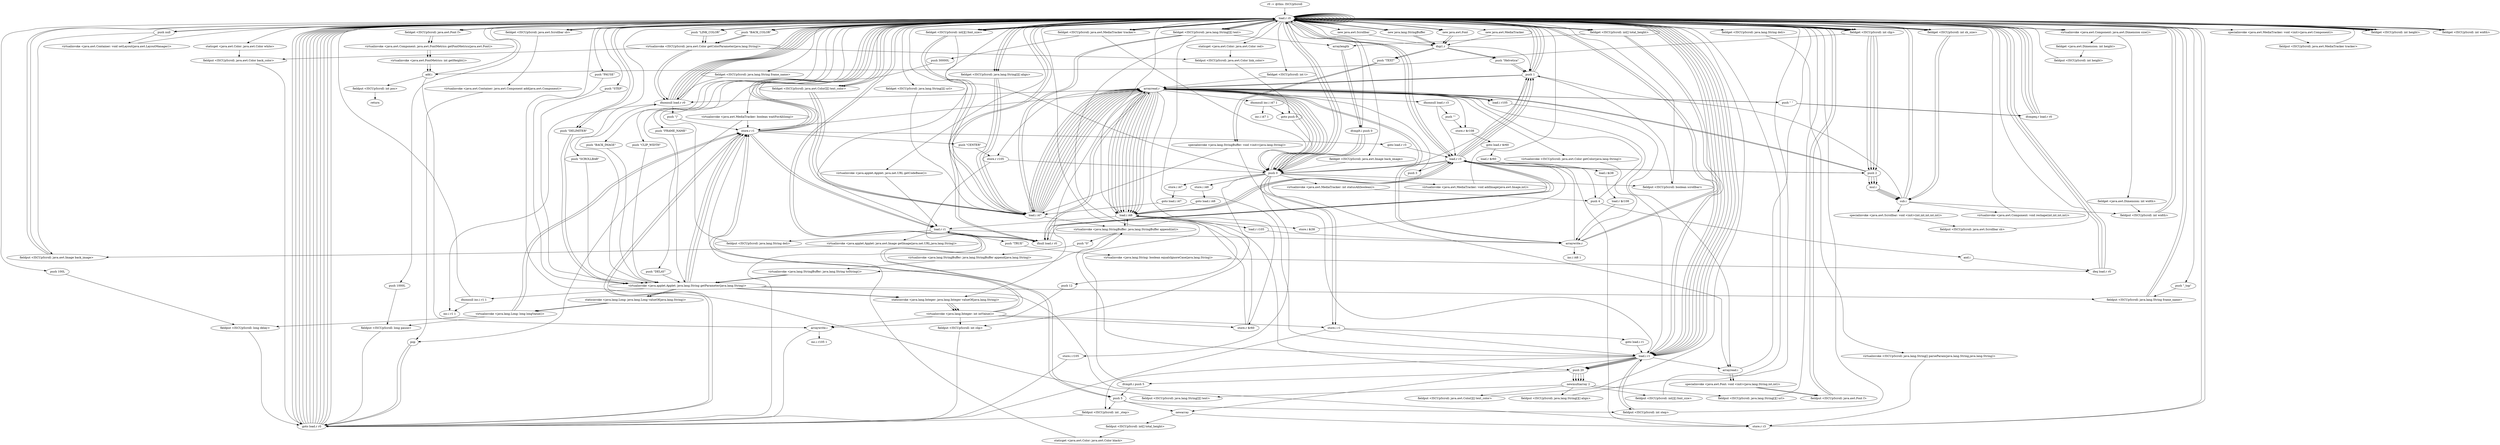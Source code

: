 digraph "" {
    "r0 := @this: ISCUpScroll"
    "load.r r0"
    "r0 := @this: ISCUpScroll"->"load.r r0";
    "push null"
    "load.r r0"->"push null";
    "virtualinvoke <java.awt.Container: void setLayout(java.awt.LayoutManager)>"
    "push null"->"virtualinvoke <java.awt.Container: void setLayout(java.awt.LayoutManager)>";
    "virtualinvoke <java.awt.Container: void setLayout(java.awt.LayoutManager)>"->"load.r r0";
    "load.r r0"->"load.r r0";
    "virtualinvoke <java.awt.Component: java.awt.Dimension size()>"
    "load.r r0"->"virtualinvoke <java.awt.Component: java.awt.Dimension size()>";
    "fieldget <java.awt.Dimension: int width>"
    "virtualinvoke <java.awt.Component: java.awt.Dimension size()>"->"fieldget <java.awt.Dimension: int width>";
    "fieldput <ISCUpScroll: int width>"
    "fieldget <java.awt.Dimension: int width>"->"fieldput <ISCUpScroll: int width>";
    "fieldput <ISCUpScroll: int width>"->"load.r r0";
    "load.r r0"->"load.r r0";
    "load.r r0"->"virtualinvoke <java.awt.Component: java.awt.Dimension size()>";
    "fieldget <java.awt.Dimension: int height>"
    "virtualinvoke <java.awt.Component: java.awt.Dimension size()>"->"fieldget <java.awt.Dimension: int height>";
    "fieldput <ISCUpScroll: int height>"
    "fieldget <java.awt.Dimension: int height>"->"fieldput <ISCUpScroll: int height>";
    "fieldput <ISCUpScroll: int height>"->"load.r r0";
    "new java.awt.MediaTracker"
    "load.r r0"->"new java.awt.MediaTracker";
    "dup1.r"
    "new java.awt.MediaTracker"->"dup1.r";
    "dup1.r"->"load.r r0";
    "specialinvoke <java.awt.MediaTracker: void <init>(java.awt.Component)>"
    "load.r r0"->"specialinvoke <java.awt.MediaTracker: void <init>(java.awt.Component)>";
    "fieldput <ISCUpScroll: java.awt.MediaTracker tracker>"
    "specialinvoke <java.awt.MediaTracker: void <init>(java.awt.Component)>"->"fieldput <ISCUpScroll: java.awt.MediaTracker tracker>";
    "fieldput <ISCUpScroll: java.awt.MediaTracker tracker>"->"load.r r0";
    "load.r r0"->"load.r r0";
    "push \"FRAME_NAME\""
    "load.r r0"->"push \"FRAME_NAME\"";
    "virtualinvoke <java.applet.Applet: java.lang.String getParameter(java.lang.String)>"
    "push \"FRAME_NAME\""->"virtualinvoke <java.applet.Applet: java.lang.String getParameter(java.lang.String)>";
    "fieldput <ISCUpScroll: java.lang.String frame_name>"
    "virtualinvoke <java.applet.Applet: java.lang.String getParameter(java.lang.String)>"->"fieldput <ISCUpScroll: java.lang.String frame_name>";
    "fieldput <ISCUpScroll: java.lang.String frame_name>"->"load.r r0";
    "fieldget <ISCUpScroll: java.lang.String frame_name>"
    "load.r r0"->"fieldget <ISCUpScroll: java.lang.String frame_name>";
    "ifnonnull load.r r0"
    "fieldget <ISCUpScroll: java.lang.String frame_name>"->"ifnonnull load.r r0";
    "ifnonnull load.r r0"->"load.r r0";
    "push \"_top\""
    "load.r r0"->"push \"_top\"";
    "push \"_top\""->"fieldput <ISCUpScroll: java.lang.String frame_name>";
    "fieldput <ISCUpScroll: java.lang.String frame_name>"->"load.r r0";
    "load.r r0"->"load.r r0";
    "push \"CLIP_WIDTH\""
    "load.r r0"->"push \"CLIP_WIDTH\"";
    "push \"CLIP_WIDTH\""->"virtualinvoke <java.applet.Applet: java.lang.String getParameter(java.lang.String)>";
    "staticinvoke <java.lang.Integer: java.lang.Integer valueOf(java.lang.String)>"
    "virtualinvoke <java.applet.Applet: java.lang.String getParameter(java.lang.String)>"->"staticinvoke <java.lang.Integer: java.lang.Integer valueOf(java.lang.String)>";
    "virtualinvoke <java.lang.Integer: int intValue()>"
    "staticinvoke <java.lang.Integer: java.lang.Integer valueOf(java.lang.String)>"->"virtualinvoke <java.lang.Integer: int intValue()>";
    "fieldput <ISCUpScroll: int clip>"
    "virtualinvoke <java.lang.Integer: int intValue()>"->"fieldput <ISCUpScroll: int clip>";
    "goto load.r r0"
    "fieldput <ISCUpScroll: int clip>"->"goto load.r r0";
    "goto load.r r0"->"load.r r0";
    "new java.awt.Scrollbar"
    "load.r r0"->"new java.awt.Scrollbar";
    "new java.awt.Scrollbar"->"dup1.r";
    "push 1"
    "dup1.r"->"push 1";
    "push 1"->"load.r r0";
    "fieldget <ISCUpScroll: int height>"
    "load.r r0"->"fieldget <ISCUpScroll: int height>";
    "fieldget <ISCUpScroll: int height>"->"load.r r0";
    "fieldget <ISCUpScroll: int clip>"
    "load.r r0"->"fieldget <ISCUpScroll: int clip>";
    "push 2"
    "fieldget <ISCUpScroll: int clip>"->"push 2";
    "mul.i"
    "push 2"->"mul.i";
    "sub.i"
    "mul.i"->"sub.i";
    "sub.i"->"push 1";
    "push 0"
    "push 1"->"push 0";
    "push 0"->"load.r r0";
    "load.r r0"->"fieldget <ISCUpScroll: int height>";
    "fieldget <ISCUpScroll: int height>"->"load.r r0";
    "load.r r0"->"fieldget <ISCUpScroll: int clip>";
    "fieldget <ISCUpScroll: int clip>"->"push 2";
    "push 2"->"mul.i";
    "mul.i"->"sub.i";
    "specialinvoke <java.awt.Scrollbar: void <init>(int,int,int,int,int)>"
    "sub.i"->"specialinvoke <java.awt.Scrollbar: void <init>(int,int,int,int,int)>";
    "fieldput <ISCUpScroll: java.awt.Scrollbar sb>"
    "specialinvoke <java.awt.Scrollbar: void <init>(int,int,int,int,int)>"->"fieldput <ISCUpScroll: java.awt.Scrollbar sb>";
    "fieldput <ISCUpScroll: java.awt.Scrollbar sb>"->"load.r r0";
    "fieldget <ISCUpScroll: java.awt.Scrollbar sb>"
    "load.r r0"->"fieldget <ISCUpScroll: java.awt.Scrollbar sb>";
    "fieldget <ISCUpScroll: java.awt.Scrollbar sb>"->"load.r r0";
    "fieldget <ISCUpScroll: int width>"
    "load.r r0"->"fieldget <ISCUpScroll: int width>";
    "fieldget <ISCUpScroll: int width>"->"load.r r0";
    "fieldget <ISCUpScroll: int sb_size>"
    "load.r r0"->"fieldget <ISCUpScroll: int sb_size>";
    "fieldget <ISCUpScroll: int sb_size>"->"sub.i";
    "sub.i"->"load.r r0";
    "load.r r0"->"fieldget <ISCUpScroll: int clip>";
    "fieldget <ISCUpScroll: int clip>"->"push 2";
    "push 2"->"mul.i";
    "mul.i"->"sub.i";
    "sub.i"->"load.r r0";
    "load.r r0"->"fieldget <ISCUpScroll: int clip>";
    "fieldget <ISCUpScroll: int clip>"->"load.r r0";
    "load.r r0"->"fieldget <ISCUpScroll: int sb_size>";
    "fieldget <ISCUpScroll: int sb_size>"->"load.r r0";
    "load.r r0"->"fieldget <ISCUpScroll: int clip>";
    "add.i"
    "fieldget <ISCUpScroll: int clip>"->"add.i";
    "add.i"->"load.r r0";
    "load.r r0"->"fieldget <ISCUpScroll: int height>";
    "fieldget <ISCUpScroll: int height>"->"load.r r0";
    "load.r r0"->"fieldget <ISCUpScroll: int clip>";
    "fieldget <ISCUpScroll: int clip>"->"push 2";
    "push 2"->"mul.i";
    "mul.i"->"sub.i";
    "virtualinvoke <java.awt.Component: void reshape(int,int,int,int)>"
    "sub.i"->"virtualinvoke <java.awt.Component: void reshape(int,int,int,int)>";
    "virtualinvoke <java.awt.Component: void reshape(int,int,int,int)>"->"load.r r0";
    "push \"SCROLLBAR\""
    "load.r r0"->"push \"SCROLLBAR\"";
    "push \"SCROLLBAR\""->"virtualinvoke <java.applet.Applet: java.lang.String getParameter(java.lang.String)>";
    "store.r r1"
    "virtualinvoke <java.applet.Applet: java.lang.String getParameter(java.lang.String)>"->"store.r r1";
    "load.r r1"
    "store.r r1"->"load.r r1";
    "ifnull load.r r0"
    "load.r r1"->"ifnull load.r r0";
    "ifnull load.r r0"->"load.r r1";
    "push \"TRUE\""
    "load.r r1"->"push \"TRUE\"";
    "virtualinvoke <java.lang.String: boolean equalsIgnoreCase(java.lang.String)>"
    "push \"TRUE\""->"virtualinvoke <java.lang.String: boolean equalsIgnoreCase(java.lang.String)>";
    "ifeq load.r r0"
    "virtualinvoke <java.lang.String: boolean equalsIgnoreCase(java.lang.String)>"->"ifeq load.r r0";
    "ifeq load.r r0"->"load.r r0";
    "load.r r0"->"push 1";
    "fieldput <ISCUpScroll: boolean scrollbar>"
    "push 1"->"fieldput <ISCUpScroll: boolean scrollbar>";
    "fieldput <ISCUpScroll: boolean scrollbar>"->"load.r r0";
    "load.r r0"->"load.r r0";
    "load.r r0"->"fieldget <ISCUpScroll: int width>";
    "fieldget <ISCUpScroll: int width>"->"load.r r0";
    "load.r r0"->"fieldget <ISCUpScroll: int sb_size>";
    "fieldget <ISCUpScroll: int sb_size>"->"sub.i";
    "sub.i"->"fieldput <ISCUpScroll: int width>";
    "fieldput <ISCUpScroll: int width>"->"load.r r0";
    "load.r r0"->"load.r r0";
    "load.r r0"->"fieldget <ISCUpScroll: java.awt.Scrollbar sb>";
    "virtualinvoke <java.awt.Container: java.awt.Component add(java.awt.Component)>"
    "fieldget <ISCUpScroll: java.awt.Scrollbar sb>"->"virtualinvoke <java.awt.Container: java.awt.Component add(java.awt.Component)>";
    "pop"
    "virtualinvoke <java.awt.Container: java.awt.Component add(java.awt.Component)>"->"pop";
    "pop"->"goto load.r r0";
    "goto load.r r0"->"load.r r0";
    "load.r r0"->"load.r r0";
    "push \"DELAY\""
    "load.r r0"->"push \"DELAY\"";
    "push \"DELAY\""->"virtualinvoke <java.applet.Applet: java.lang.String getParameter(java.lang.String)>";
    "staticinvoke <java.lang.Long: java.lang.Long valueOf(java.lang.String)>"
    "virtualinvoke <java.applet.Applet: java.lang.String getParameter(java.lang.String)>"->"staticinvoke <java.lang.Long: java.lang.Long valueOf(java.lang.String)>";
    "virtualinvoke <java.lang.Long: long longValue()>"
    "staticinvoke <java.lang.Long: java.lang.Long valueOf(java.lang.String)>"->"virtualinvoke <java.lang.Long: long longValue()>";
    "fieldput <ISCUpScroll: long delay>"
    "virtualinvoke <java.lang.Long: long longValue()>"->"fieldput <ISCUpScroll: long delay>";
    "fieldput <ISCUpScroll: long delay>"->"goto load.r r0";
    "goto load.r r0"->"load.r r0";
    "load.r r0"->"load.r r0";
    "push \"PAUSE\""
    "load.r r0"->"push \"PAUSE\"";
    "push \"PAUSE\""->"virtualinvoke <java.applet.Applet: java.lang.String getParameter(java.lang.String)>";
    "virtualinvoke <java.applet.Applet: java.lang.String getParameter(java.lang.String)>"->"staticinvoke <java.lang.Long: java.lang.Long valueOf(java.lang.String)>";
    "staticinvoke <java.lang.Long: java.lang.Long valueOf(java.lang.String)>"->"virtualinvoke <java.lang.Long: long longValue()>";
    "fieldput <ISCUpScroll: long pause>"
    "virtualinvoke <java.lang.Long: long longValue()>"->"fieldput <ISCUpScroll: long pause>";
    "fieldput <ISCUpScroll: long pause>"->"goto load.r r0";
    "goto load.r r0"->"load.r r0";
    "load.r r0"->"load.r r0";
    "load.r r0"->"load.r r0";
    "push \"STEP\""
    "load.r r0"->"push \"STEP\"";
    "push \"STEP\""->"virtualinvoke <java.applet.Applet: java.lang.String getParameter(java.lang.String)>";
    "virtualinvoke <java.applet.Applet: java.lang.String getParameter(java.lang.String)>"->"staticinvoke <java.lang.Integer: java.lang.Integer valueOf(java.lang.String)>";
    "staticinvoke <java.lang.Integer: java.lang.Integer valueOf(java.lang.String)>"->"virtualinvoke <java.lang.Integer: int intValue()>";
    "store.i r1"
    "virtualinvoke <java.lang.Integer: int intValue()>"->"store.i r1";
    "load.i r1"
    "store.i r1"->"load.i r1";
    "fieldput <ISCUpScroll: int step>"
    "load.i r1"->"fieldput <ISCUpScroll: int step>";
    "fieldput <ISCUpScroll: int step>"->"load.i r1";
    "fieldput <ISCUpScroll: int _step>"
    "load.i r1"->"fieldput <ISCUpScroll: int _step>";
    "fieldput <ISCUpScroll: int _step>"->"goto load.r r0";
    "goto load.r r0"->"load.r r0";
    "push \"DELIMITER\""
    "load.r r0"->"push \"DELIMITER\"";
    "push \"DELIMITER\""->"virtualinvoke <java.applet.Applet: java.lang.String getParameter(java.lang.String)>";
    "virtualinvoke <java.applet.Applet: java.lang.String getParameter(java.lang.String)>"->"ifnonnull load.r r0";
    "push \"|\""
    "ifnonnull load.r r0"->"push \"|\"";
    "push \"|\""->"store.r r1";
    "store.r r1"->"goto load.r r0";
    "goto load.r r0"->"load.r r0";
    "load.r r0"->"load.r r1";
    "fieldput <ISCUpScroll: java.lang.String deli>"
    "load.r r1"->"fieldput <ISCUpScroll: java.lang.String deli>";
    "fieldput <ISCUpScroll: java.lang.String deli>"->"load.r r0";
    "push \"BACK_IMAGE\""
    "load.r r0"->"push \"BACK_IMAGE\"";
    "push \"BACK_IMAGE\""->"virtualinvoke <java.applet.Applet: java.lang.String getParameter(java.lang.String)>";
    "virtualinvoke <java.applet.Applet: java.lang.String getParameter(java.lang.String)>"->"store.r r1";
    "store.r r1"->"load.r r1";
    "load.r r1"->"ifnull load.r r0";
    "ifnull load.r r0"->"load.r r0";
    "load.r r0"->"load.r r0";
    "load.r r0"->"load.r r0";
    "virtualinvoke <java.applet.Applet: java.net.URL getCodeBase()>"
    "load.r r0"->"virtualinvoke <java.applet.Applet: java.net.URL getCodeBase()>";
    "virtualinvoke <java.applet.Applet: java.net.URL getCodeBase()>"->"load.r r1";
    "virtualinvoke <java.applet.Applet: java.awt.Image getImage(java.net.URL,java.lang.String)>"
    "load.r r1"->"virtualinvoke <java.applet.Applet: java.awt.Image getImage(java.net.URL,java.lang.String)>";
    "fieldput <ISCUpScroll: java.awt.Image back_image>"
    "virtualinvoke <java.applet.Applet: java.awt.Image getImage(java.net.URL,java.lang.String)>"->"fieldput <ISCUpScroll: java.awt.Image back_image>";
    "fieldput <ISCUpScroll: java.awt.Image back_image>"->"load.r r0";
    "fieldget <ISCUpScroll: java.awt.MediaTracker tracker>"
    "load.r r0"->"fieldget <ISCUpScroll: java.awt.MediaTracker tracker>";
    "fieldget <ISCUpScroll: java.awt.MediaTracker tracker>"->"load.r r0";
    "fieldget <ISCUpScroll: java.awt.Image back_image>"
    "load.r r0"->"fieldget <ISCUpScroll: java.awt.Image back_image>";
    "fieldget <ISCUpScroll: java.awt.Image back_image>"->"push 0";
    "virtualinvoke <java.awt.MediaTracker: void addImage(java.awt.Image,int)>"
    "push 0"->"virtualinvoke <java.awt.MediaTracker: void addImage(java.awt.Image,int)>";
    "virtualinvoke <java.awt.MediaTracker: void addImage(java.awt.Image,int)>"->"load.r r0";
    "load.r r0"->"fieldget <ISCUpScroll: java.awt.MediaTracker tracker>";
    "push 30000L"
    "fieldget <ISCUpScroll: java.awt.MediaTracker tracker>"->"push 30000L";
    "virtualinvoke <java.awt.MediaTracker: boolean waitForAll(long)>"
    "push 30000L"->"virtualinvoke <java.awt.MediaTracker: boolean waitForAll(long)>";
    "virtualinvoke <java.awt.MediaTracker: boolean waitForAll(long)>"->"pop";
    "pop"->"goto load.r r0";
    "goto load.r r0"->"load.r r0";
    "load.r r0"->"fieldget <ISCUpScroll: java.awt.MediaTracker tracker>";
    "fieldget <ISCUpScroll: java.awt.MediaTracker tracker>"->"push 0";
    "virtualinvoke <java.awt.MediaTracker: int statusAll(boolean)>"
    "push 0"->"virtualinvoke <java.awt.MediaTracker: int statusAll(boolean)>";
    "push 4"
    "virtualinvoke <java.awt.MediaTracker: int statusAll(boolean)>"->"push 4";
    "and.i"
    "push 4"->"and.i";
    "and.i"->"ifeq load.r r0";
    "ifeq load.r r0"->"load.r r0";
    "load.r r0"->"push null";
    "push null"->"fieldput <ISCUpScroll: java.awt.Image back_image>";
    "fieldput <ISCUpScroll: java.awt.Image back_image>"->"load.r r0";
    "push \"BACK_COLOR\""
    "load.r r0"->"push \"BACK_COLOR\"";
    "virtualinvoke <ISCUpScroll: java.awt.Color getColorParameter(java.lang.String)>"
    "push \"BACK_COLOR\""->"virtualinvoke <ISCUpScroll: java.awt.Color getColorParameter(java.lang.String)>";
    "virtualinvoke <ISCUpScroll: java.awt.Color getColorParameter(java.lang.String)>"->"ifnonnull load.r r0";
    "ifnonnull load.r r0"->"load.r r0";
    "staticget <java.awt.Color: java.awt.Color white>"
    "load.r r0"->"staticget <java.awt.Color: java.awt.Color white>";
    "fieldput <ISCUpScroll: java.awt.Color back_color>"
    "staticget <java.awt.Color: java.awt.Color white>"->"fieldput <ISCUpScroll: java.awt.Color back_color>";
    "fieldput <ISCUpScroll: java.awt.Color back_color>"->"goto load.r r0";
    "goto load.r r0"->"load.r r0";
    "push \"LINK_COLOR\""
    "load.r r0"->"push \"LINK_COLOR\"";
    "push \"LINK_COLOR\""->"virtualinvoke <ISCUpScroll: java.awt.Color getColorParameter(java.lang.String)>";
    "virtualinvoke <ISCUpScroll: java.awt.Color getColorParameter(java.lang.String)>"->"ifnonnull load.r r0";
    "ifnonnull load.r r0"->"load.r r0";
    "staticget <java.awt.Color: java.awt.Color red>"
    "load.r r0"->"staticget <java.awt.Color: java.awt.Color red>";
    "fieldput <ISCUpScroll: java.awt.Color link_color>"
    "staticget <java.awt.Color: java.awt.Color red>"->"fieldput <ISCUpScroll: java.awt.Color link_color>";
    "goto push 0"
    "fieldput <ISCUpScroll: java.awt.Color link_color>"->"goto push 0";
    "goto push 0"->"push 0";
    "push 0"->"store.i r1";
    "store.i r1"->"goto load.r r0";
    "goto load.r r0"->"load.r r0";
    "new java.lang.StringBuffer"
    "load.r r0"->"new java.lang.StringBuffer";
    "new java.lang.StringBuffer"->"dup1.r";
    "push \"TEXT\""
    "dup1.r"->"push \"TEXT\"";
    "specialinvoke <java.lang.StringBuffer: void <init>(java.lang.String)>"
    "push \"TEXT\""->"specialinvoke <java.lang.StringBuffer: void <init>(java.lang.String)>";
    "specialinvoke <java.lang.StringBuffer: void <init>(java.lang.String)>"->"load.i r1";
    "virtualinvoke <java.lang.StringBuffer: java.lang.StringBuffer append(int)>"
    "load.i r1"->"virtualinvoke <java.lang.StringBuffer: java.lang.StringBuffer append(int)>";
    "push \"0\""
    "virtualinvoke <java.lang.StringBuffer: java.lang.StringBuffer append(int)>"->"push \"0\"";
    "virtualinvoke <java.lang.StringBuffer: java.lang.StringBuffer append(java.lang.String)>"
    "push \"0\""->"virtualinvoke <java.lang.StringBuffer: java.lang.StringBuffer append(java.lang.String)>";
    "virtualinvoke <java.lang.StringBuffer: java.lang.String toString()>"
    "virtualinvoke <java.lang.StringBuffer: java.lang.StringBuffer append(java.lang.String)>"->"virtualinvoke <java.lang.StringBuffer: java.lang.String toString()>";
    "virtualinvoke <java.lang.StringBuffer: java.lang.String toString()>"->"virtualinvoke <java.applet.Applet: java.lang.String getParameter(java.lang.String)>";
    "ifnonnull inc.i r1 1"
    "virtualinvoke <java.applet.Applet: java.lang.String getParameter(java.lang.String)>"->"ifnonnull inc.i r1 1";
    "ifnonnull inc.i r1 1"->"load.r r0";
    "load.r r0"->"load.i r1";
    "push 20"
    "load.i r1"->"push 20";
    "newmultiarray 2"
    "push 20"->"newmultiarray 2";
    "fieldput <ISCUpScroll: java.lang.String[][] text>"
    "newmultiarray 2"->"fieldput <ISCUpScroll: java.lang.String[][] text>";
    "fieldput <ISCUpScroll: java.lang.String[][] text>"->"load.r r0";
    "load.r r0"->"load.i r1";
    "load.i r1"->"push 20";
    "push 20"->"newmultiarray 2";
    "fieldput <ISCUpScroll: java.awt.Color[][] text_color>"
    "newmultiarray 2"->"fieldput <ISCUpScroll: java.awt.Color[][] text_color>";
    "fieldput <ISCUpScroll: java.awt.Color[][] text_color>"->"load.r r0";
    "load.r r0"->"load.i r1";
    "load.i r1"->"push 20";
    "push 20"->"newmultiarray 2";
    "fieldput <ISCUpScroll: java.lang.String[][] align>"
    "newmultiarray 2"->"fieldput <ISCUpScroll: java.lang.String[][] align>";
    "fieldput <ISCUpScroll: java.lang.String[][] align>"->"load.r r0";
    "load.r r0"->"load.i r1";
    "load.i r1"->"push 20";
    "push 20"->"newmultiarray 2";
    "fieldput <ISCUpScroll: int[][] font_size>"
    "newmultiarray 2"->"fieldput <ISCUpScroll: int[][] font_size>";
    "fieldput <ISCUpScroll: int[][] font_size>"->"load.r r0";
    "load.r r0"->"load.i r1";
    "load.i r1"->"push 20";
    "push 20"->"newmultiarray 2";
    "fieldput <ISCUpScroll: java.lang.String[][] url>"
    "newmultiarray 2"->"fieldput <ISCUpScroll: java.lang.String[][] url>";
    "fieldput <ISCUpScroll: java.lang.String[][] url>"->"load.r r0";
    "load.r r0"->"load.i r1";
    "newarray"
    "load.i r1"->"newarray";
    "fieldput <ISCUpScroll: int[] total_height>"
    "newarray"->"fieldput <ISCUpScroll: int[] total_height>";
    "staticget <java.awt.Color: java.awt.Color black>"
    "fieldput <ISCUpScroll: int[] total_height>"->"staticget <java.awt.Color: java.awt.Color black>";
    "staticget <java.awt.Color: java.awt.Color black>"->"store.r r1";
    "push \"CENTER\""
    "store.r r1"->"push \"CENTER\"";
    "store.r r105"
    "push \"CENTER\""->"store.r r105";
    "store.r r105"->"push 0";
    "store.i i47"
    "push 0"->"store.i i47";
    "goto load.i i47"
    "store.i i47"->"goto load.i i47";
    "load.i i47"
    "goto load.i i47"->"load.i i47";
    "load.i i47"->"load.r r0";
    "fieldget <ISCUpScroll: java.lang.String[][] text>"
    "load.r r0"->"fieldget <ISCUpScroll: java.lang.String[][] text>";
    "arraylength"
    "fieldget <ISCUpScroll: java.lang.String[][] text>"->"arraylength";
    "ifcmplt.i push 0"
    "arraylength"->"ifcmplt.i push 0";
    "ifcmplt.i push 0"->"push 0";
    "push 0"->"store.i r1";
    "goto load.i r1"
    "store.i r1"->"goto load.i r1";
    "goto load.i r1"->"load.i r1";
    "load.i r1"->"load.r r0";
    "fieldget <ISCUpScroll: int[] total_height>"
    "load.r r0"->"fieldget <ISCUpScroll: int[] total_height>";
    "fieldget <ISCUpScroll: int[] total_height>"->"arraylength";
    "arraylength"->"ifcmplt.i push 0";
    "ifcmplt.i push 0"->"load.r r0";
    "new java.awt.Font"
    "load.r r0"->"new java.awt.Font";
    "new java.awt.Font"->"dup1.r";
    "push \"Helvetica\""
    "dup1.r"->"push \"Helvetica\"";
    "push \"Helvetica\""->"push 1";
    "push 1"->"load.r r0";
    "fieldget <ISCUpScroll: int[][] font_size>"
    "load.r r0"->"fieldget <ISCUpScroll: int[][] font_size>";
    "fieldget <ISCUpScroll: int[][] font_size>"->"push 0";
    "arrayread.r"
    "push 0"->"arrayread.r";
    "arrayread.r"->"push 0";
    "arrayread.i"
    "push 0"->"arrayread.i";
    "specialinvoke <java.awt.Font: void <init>(java.lang.String,int,int)>"
    "arrayread.i"->"specialinvoke <java.awt.Font: void <init>(java.lang.String,int,int)>";
    "fieldput <ISCUpScroll: java.awt.Font f>"
    "specialinvoke <java.awt.Font: void <init>(java.lang.String,int,int)>"->"fieldput <ISCUpScroll: java.awt.Font f>";
    "fieldput <ISCUpScroll: java.awt.Font f>"->"load.r r0";
    "load.r r0"->"load.r r0";
    "load.r r0"->"fieldget <ISCUpScroll: int height>";
    "fieldget <ISCUpScroll: int height>"->"load.r r0";
    "load.r r0"->"load.r r0";
    "fieldget <ISCUpScroll: java.awt.Font f>"
    "load.r r0"->"fieldget <ISCUpScroll: java.awt.Font f>";
    "virtualinvoke <java.awt.Component: java.awt.FontMetrics getFontMetrics(java.awt.Font)>"
    "fieldget <ISCUpScroll: java.awt.Font f>"->"virtualinvoke <java.awt.Component: java.awt.FontMetrics getFontMetrics(java.awt.Font)>";
    "virtualinvoke <java.awt.FontMetrics: int getHeight()>"
    "virtualinvoke <java.awt.Component: java.awt.FontMetrics getFontMetrics(java.awt.Font)>"->"virtualinvoke <java.awt.FontMetrics: int getHeight()>";
    "virtualinvoke <java.awt.FontMetrics: int getHeight()>"->"add.i";
    "fieldput <ISCUpScroll: int pos>"
    "add.i"->"fieldput <ISCUpScroll: int pos>";
    "return"
    "fieldput <ISCUpScroll: int pos>"->"return";
    "ifcmplt.i push 0"->"push 0";
    "store.i r105"
    "push 0"->"store.i r105";
    "store.i r105"->"goto load.r r0";
    "goto load.r r0"->"load.r r0";
    "load.r r0"->"fieldget <ISCUpScroll: java.lang.String[][] text>";
    "fieldget <ISCUpScroll: java.lang.String[][] text>"->"load.i r1";
    "load.i r1"->"arrayread.r";
    "load.i r105"
    "arrayread.r"->"load.i r105";
    "load.i r105"->"arrayread.r";
    "arrayread.r"->"ifnonnull load.r r0";
    "inc.i r1 1"
    "ifnonnull load.r r0"->"inc.i r1 1";
    "ifnonnull load.r r0"->"load.r r0";
    "load.r r0"->"new java.awt.Font";
    "new java.awt.Font"->"dup1.r";
    "dup1.r"->"push \"Helvetica\"";
    "push \"Helvetica\""->"push 1";
    "push 1"->"load.r r0";
    "load.r r0"->"fieldget <ISCUpScroll: int[][] font_size>";
    "fieldget <ISCUpScroll: int[][] font_size>"->"load.r r0";
    "fieldget <ISCUpScroll: int t>"
    "load.r r0"->"fieldget <ISCUpScroll: int t>";
    "fieldget <ISCUpScroll: int t>"->"arrayread.r";
    "arrayread.r"->"load.i r105";
    "load.i r105"->"arrayread.i";
    "arrayread.i"->"specialinvoke <java.awt.Font: void <init>(java.lang.String,int,int)>";
    "specialinvoke <java.awt.Font: void <init>(java.lang.String,int,int)>"->"fieldput <ISCUpScroll: java.awt.Font f>";
    "fieldput <ISCUpScroll: java.awt.Font f>"->"load.r r0";
    "load.r r0"->"fieldget <ISCUpScroll: int[] total_height>";
    "fieldget <ISCUpScroll: int[] total_height>"->"load.i r1";
    "load.i r1"->"load.r r0";
    "load.r r0"->"fieldget <ISCUpScroll: int[] total_height>";
    "fieldget <ISCUpScroll: int[] total_height>"->"load.i r1";
    "load.i r1"->"arrayread.i";
    "arrayread.i"->"load.r r0";
    "load.r r0"->"load.r r0";
    "load.r r0"->"fieldget <ISCUpScroll: java.awt.Font f>";
    "fieldget <ISCUpScroll: java.awt.Font f>"->"virtualinvoke <java.awt.Component: java.awt.FontMetrics getFontMetrics(java.awt.Font)>";
    "virtualinvoke <java.awt.Component: java.awt.FontMetrics getFontMetrics(java.awt.Font)>"->"virtualinvoke <java.awt.FontMetrics: int getHeight()>";
    "virtualinvoke <java.awt.FontMetrics: int getHeight()>"->"add.i";
    "arraywrite.i"
    "add.i"->"arraywrite.i";
    "inc.i r105 1"
    "arraywrite.i"->"inc.i r105 1";
    "ifcmplt.i push 0"->"push 0";
    "store.i i48"
    "push 0"->"store.i i48";
    "goto load.i i48"
    "store.i i48"->"goto load.i i48";
    "load.i i48"
    "goto load.i i48"->"load.i i48";
    "load.i i48"->"push 20";
    "ifcmplt.i push 5"
    "push 20"->"ifcmplt.i push 5";
    "ifcmplt.i push 5"->"load.r r0";
    "load.r r0"->"fieldget <ISCUpScroll: java.lang.String[][] text>";
    "fieldget <ISCUpScroll: java.lang.String[][] text>"->"load.i i47";
    "load.i i47"->"arrayread.r";
    "arrayread.r"->"push 0";
    "push 0"->"arrayread.r";
    "ifnonnull inc.i i47 1"
    "arrayread.r"->"ifnonnull inc.i i47 1";
    "ifnonnull inc.i i47 1"->"goto push 0";
    "inc.i i47 1"
    "ifnonnull inc.i i47 1"->"inc.i i47 1";
    "push 5"
    "ifcmplt.i push 5"->"push 5";
    "push 5"->"newarray";
    "store.r r3"
    "newarray"->"store.r r3";
    "store.r r3"->"load.r r0";
    "load.r r0"->"new java.lang.StringBuffer";
    "new java.lang.StringBuffer"->"dup1.r";
    "dup1.r"->"push \"TEXT\"";
    "push \"TEXT\""->"specialinvoke <java.lang.StringBuffer: void <init>(java.lang.String)>";
    "specialinvoke <java.lang.StringBuffer: void <init>(java.lang.String)>"->"load.i i47";
    "load.i i47"->"virtualinvoke <java.lang.StringBuffer: java.lang.StringBuffer append(int)>";
    "virtualinvoke <java.lang.StringBuffer: java.lang.StringBuffer append(int)>"->"load.i i48";
    "load.i i48"->"virtualinvoke <java.lang.StringBuffer: java.lang.StringBuffer append(int)>";
    "virtualinvoke <java.lang.StringBuffer: java.lang.StringBuffer append(int)>"->"virtualinvoke <java.lang.StringBuffer: java.lang.String toString()>";
    "virtualinvoke <java.lang.StringBuffer: java.lang.String toString()>"->"virtualinvoke <java.applet.Applet: java.lang.String getParameter(java.lang.String)>";
    "virtualinvoke <java.applet.Applet: java.lang.String getParameter(java.lang.String)>"->"store.r r3";
    "load.r r3"
    "store.r r3"->"load.r r3";
    "load.r r3"->"ifnull load.r r0";
    "ifnull load.r r0"->"load.r r0";
    "load.r r0"->"load.r r3";
    "load.r r3"->"load.r r0";
    "fieldget <ISCUpScroll: java.lang.String deli>"
    "load.r r0"->"fieldget <ISCUpScroll: java.lang.String deli>";
    "virtualinvoke <ISCUpScroll: java.lang.String[] parseParam(java.lang.String,java.lang.String)>"
    "fieldget <ISCUpScroll: java.lang.String deli>"->"virtualinvoke <ISCUpScroll: java.lang.String[] parseParam(java.lang.String,java.lang.String)>";
    "virtualinvoke <ISCUpScroll: java.lang.String[] parseParam(java.lang.String,java.lang.String)>"->"store.r r3";
    "store.r r3"->"load.r r0";
    "load.r r0"->"fieldget <ISCUpScroll: java.lang.String[][] text>";
    "fieldget <ISCUpScroll: java.lang.String[][] text>"->"load.i i47";
    "load.i i47"->"arrayread.r";
    "store.r $r60"
    "arrayread.r"->"store.r $r60";
    "store.r $r60"->"load.i i48";
    "store.i $i38"
    "load.i i48"->"store.i $i38";
    "store.i $i38"->"load.r r3";
    "load.r r3"->"push 0";
    "push 0"->"arrayread.r";
    "ifnonnull load.r r3"
    "arrayread.r"->"ifnonnull load.r r3";
    "push \"\""
    "ifnonnull load.r r3"->"push \"\"";
    "store.r $r108"
    "push \"\""->"store.r $r108";
    "goto load.r $r60"
    "store.r $r108"->"goto load.r $r60";
    "load.r $r60"
    "goto load.r $r60"->"load.r $r60";
    "load.i $i38"
    "load.r $r60"->"load.i $i38";
    "load.r $r108"
    "load.i $i38"->"load.r $r108";
    "arraywrite.r"
    "load.r $r108"->"arraywrite.r";
    "arraywrite.r"->"load.r r3";
    "load.r r3"->"push 1";
    "push 1"->"arrayread.r";
    "arrayread.r"->"ifnull load.r r0";
    "ifnull load.r r0"->"load.r r3";
    "load.r r3"->"push 1";
    "push 1"->"arrayread.r";
    "push \" \""
    "arrayread.r"->"push \" \"";
    "ifcmpeq.r load.r r0"
    "push \" \""->"ifcmpeq.r load.r r0";
    "ifcmpeq.r load.r r0"->"load.r r0";
    "fieldget <ISCUpScroll: java.awt.Color[][] text_color>"
    "load.r r0"->"fieldget <ISCUpScroll: java.awt.Color[][] text_color>";
    "fieldget <ISCUpScroll: java.awt.Color[][] text_color>"->"load.i i47";
    "load.i i47"->"arrayread.r";
    "arrayread.r"->"load.i i48";
    "load.i i48"->"load.r r0";
    "load.r r0"->"load.r r3";
    "load.r r3"->"push 1";
    "push 1"->"arrayread.r";
    "virtualinvoke <ISCUpScroll: java.awt.Color getColor(java.lang.String)>"
    "arrayread.r"->"virtualinvoke <ISCUpScroll: java.awt.Color getColor(java.lang.String)>";
    "virtualinvoke <ISCUpScroll: java.awt.Color getColor(java.lang.String)>"->"arraywrite.r";
    "arraywrite.r"->"load.r r0";
    "load.r r0"->"fieldget <ISCUpScroll: java.awt.Color[][] text_color>";
    "fieldget <ISCUpScroll: java.awt.Color[][] text_color>"->"load.i i47";
    "load.i i47"->"arrayread.r";
    "arrayread.r"->"load.i i48";
    "load.i i48"->"arrayread.r";
    "arrayread.r"->"store.r r1";
    "goto load.r r3"
    "store.r r1"->"goto load.r r3";
    "goto load.r r3"->"load.r r3";
    "load.r r3"->"push 2";
    "push 2"->"arrayread.r";
    "arrayread.r"->"ifnull load.r r0";
    "ifnull load.r r0"->"load.r r3";
    "load.r r3"->"push 1";
    "push 1"->"arrayread.r";
    "arrayread.r"->"push \" \"";
    "push \" \""->"ifcmpeq.r load.r r0";
    "ifcmpeq.r load.r r0"->"load.r r0";
    "fieldget <ISCUpScroll: java.lang.String[][] align>"
    "load.r r0"->"fieldget <ISCUpScroll: java.lang.String[][] align>";
    "fieldget <ISCUpScroll: java.lang.String[][] align>"->"load.i i47";
    "load.i i47"->"arrayread.r";
    "arrayread.r"->"load.i i48";
    "load.i i48"->"load.r r3";
    "load.r r3"->"push 2";
    "push 2"->"arrayread.r";
    "arrayread.r"->"arraywrite.r";
    "arraywrite.r"->"load.r r0";
    "load.r r0"->"fieldget <ISCUpScroll: java.lang.String[][] align>";
    "fieldget <ISCUpScroll: java.lang.String[][] align>"->"load.i i47";
    "load.i i47"->"arrayread.r";
    "arrayread.r"->"load.i i48";
    "load.i i48"->"arrayread.r";
    "arrayread.r"->"store.r r105";
    "store.r r105"->"goto load.r r0";
    "goto load.r r0"->"load.r r0";
    "load.r r0"->"fieldget <ISCUpScroll: int[][] font_size>";
    "fieldget <ISCUpScroll: int[][] font_size>"->"load.i i47";
    "load.i i47"->"arrayread.r";
    "arrayread.r"->"load.i i48";
    "load.i i48"->"load.r r3";
    "push 3"
    "load.r r3"->"push 3";
    "push 3"->"arrayread.r";
    "arrayread.r"->"staticinvoke <java.lang.Integer: java.lang.Integer valueOf(java.lang.String)>";
    "staticinvoke <java.lang.Integer: java.lang.Integer valueOf(java.lang.String)>"->"virtualinvoke <java.lang.Integer: int intValue()>";
    "virtualinvoke <java.lang.Integer: int intValue()>"->"arraywrite.i";
    "arraywrite.i"->"goto load.r r0";
    "goto load.r r0"->"load.r r0";
    "fieldget <ISCUpScroll: java.lang.String[][] url>"
    "load.r r0"->"fieldget <ISCUpScroll: java.lang.String[][] url>";
    "fieldget <ISCUpScroll: java.lang.String[][] url>"->"load.i i47";
    "load.i i47"->"arrayread.r";
    "arrayread.r"->"load.i i48";
    "load.i i48"->"load.r r3";
    "load.r r3"->"push 4";
    "push 4"->"arrayread.r";
    "arrayread.r"->"arraywrite.r";
    "inc.i i48 1"
    "arraywrite.r"->"inc.i i48 1";
    "virtualinvoke <java.lang.Integer: int intValue()>"->"store.r $r60";
    "store.r $r60"->"load.r r0";
    "load.r r0"->"fieldget <ISCUpScroll: int[][] font_size>";
    "fieldget <ISCUpScroll: int[][] font_size>"->"load.i i47";
    "load.i i47"->"arrayread.r";
    "arrayread.r"->"load.i i48";
    "push 12"
    "load.i i48"->"push 12";
    "push 12"->"arraywrite.i";
    "ifcmpeq.r load.r r0"->"load.r r0";
    "load.r r0"->"fieldget <ISCUpScroll: java.lang.String[][] align>";
    "fieldget <ISCUpScroll: java.lang.String[][] align>"->"load.i i47";
    "load.i i47"->"arrayread.r";
    "arrayread.r"->"load.i i48";
    "load.r r105"
    "load.i i48"->"load.r r105";
    "load.r r105"->"arraywrite.r";
    "ifcmpeq.r load.r r0"->"load.r r0";
    "load.r r0"->"fieldget <ISCUpScroll: java.awt.Color[][] text_color>";
    "fieldget <ISCUpScroll: java.awt.Color[][] text_color>"->"load.i i47";
    "load.i i47"->"arrayread.r";
    "arrayread.r"->"load.i i48";
    "load.i i48"->"load.r r1";
    "load.r r1"->"arraywrite.r";
    "ifnonnull load.r r3"->"load.r r3";
    "load.r r3"->"push 0";
    "push 0"->"arrayread.r";
    "arrayread.r"->"store.r $r108";
    "ifnonnull inc.i r1 1"->"inc.i r1 1";
    "ifnonnull load.r r0"->"load.r r0";
    "load.r r0"->"load.r r0";
    "load.r r0"->"push \"LINK_COLOR\"";
    "push \"LINK_COLOR\""->"virtualinvoke <ISCUpScroll: java.awt.Color getColorParameter(java.lang.String)>";
    "virtualinvoke <ISCUpScroll: java.awt.Color getColorParameter(java.lang.String)>"->"fieldput <ISCUpScroll: java.awt.Color link_color>";
    "ifnonnull load.r r0"->"load.r r0";
    "load.r r0"->"load.r r0";
    "load.r r0"->"push \"BACK_COLOR\"";
    "push \"BACK_COLOR\""->"virtualinvoke <ISCUpScroll: java.awt.Color getColorParameter(java.lang.String)>";
    "virtualinvoke <ISCUpScroll: java.awt.Color getColorParameter(java.lang.String)>"->"fieldput <ISCUpScroll: java.awt.Color back_color>";
    "virtualinvoke <java.awt.MediaTracker: boolean waitForAll(long)>"->"store.r r1";
    "store.r r1"->"goto load.r r0";
    "ifnonnull load.r r0"->"load.r r0";
    "load.r r0"->"push \"DELIMITER\"";
    "push \"DELIMITER\""->"virtualinvoke <java.applet.Applet: java.lang.String getParameter(java.lang.String)>";
    "virtualinvoke <java.applet.Applet: java.lang.String getParameter(java.lang.String)>"->"store.r r1";
    "virtualinvoke <java.lang.Integer: int intValue()>"->"store.r r1";
    "store.r r1"->"load.r r0";
    "load.r r0"->"push 5";
    "push 5"->"fieldput <ISCUpScroll: int step>";
    "fieldput <ISCUpScroll: int step>"->"load.r r0";
    "load.r r0"->"push 5";
    "push 5"->"fieldput <ISCUpScroll: int _step>";
    "virtualinvoke <java.lang.Long: long longValue()>"->"store.r r1";
    "store.r r1"->"load.r r0";
    "push 1000L"
    "load.r r0"->"push 1000L";
    "push 1000L"->"fieldput <ISCUpScroll: long pause>";
    "virtualinvoke <java.lang.Long: long longValue()>"->"store.r r1";
    "store.r r1"->"load.r r0";
    "push 100L"
    "load.r r0"->"push 100L";
    "push 100L"->"fieldput <ISCUpScroll: long delay>";
    "ifeq load.r r0"->"load.r r0";
    "load.r r0"->"push 0";
    "push 0"->"fieldput <ISCUpScroll: boolean scrollbar>";
    "virtualinvoke <java.lang.Integer: int intValue()>"->"store.r r1";
    "store.r r1"->"load.r r0";
    "load.r r0"->"push 0";
    "push 0"->"fieldput <ISCUpScroll: int clip>";
}
